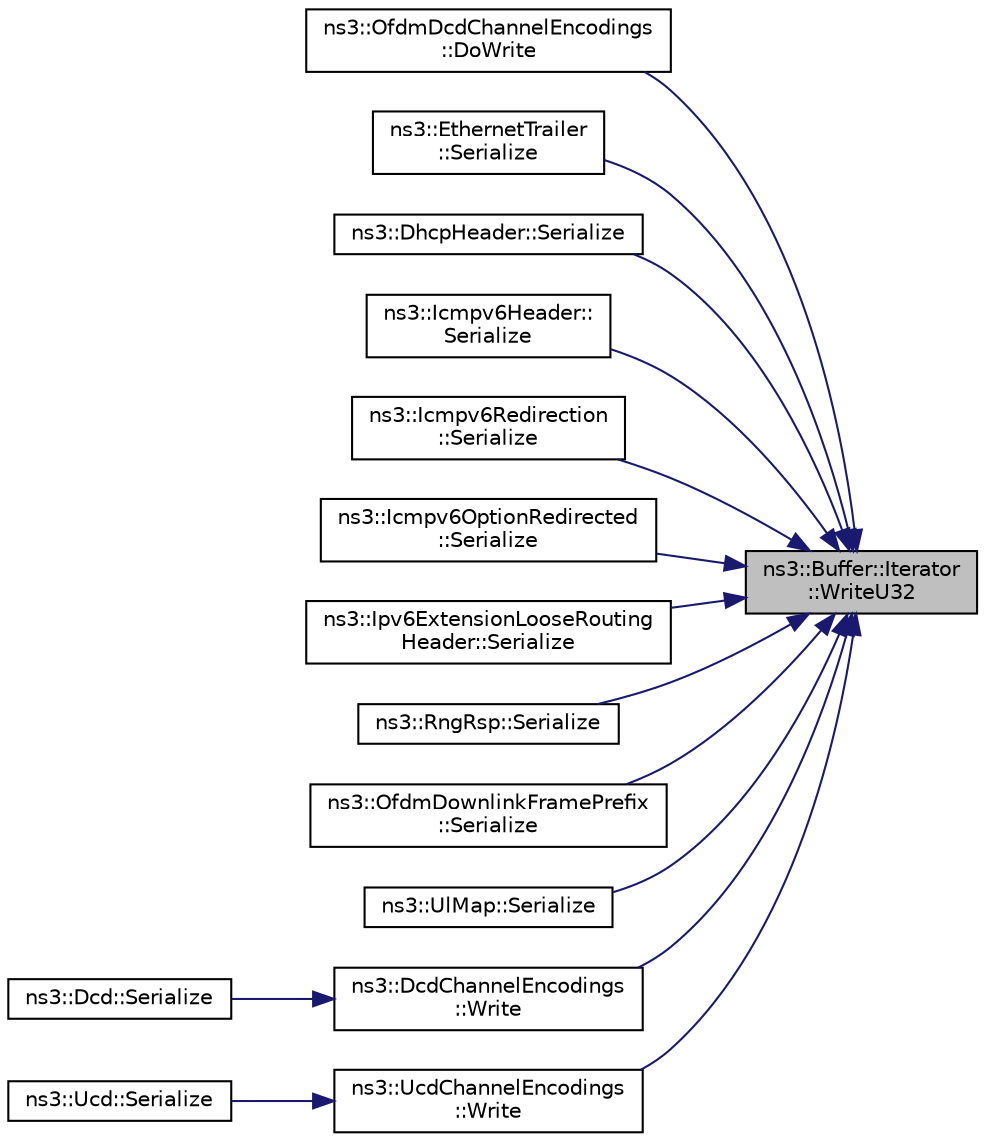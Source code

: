 digraph "ns3::Buffer::Iterator::WriteU32"
{
 // LATEX_PDF_SIZE
  edge [fontname="Helvetica",fontsize="10",labelfontname="Helvetica",labelfontsize="10"];
  node [fontname="Helvetica",fontsize="10",shape=record];
  rankdir="RL";
  Node1 [label="ns3::Buffer::Iterator\l::WriteU32",height=0.2,width=0.4,color="black", fillcolor="grey75", style="filled", fontcolor="black",tooltip=" "];
  Node1 -> Node2 [dir="back",color="midnightblue",fontsize="10",style="solid",fontname="Helvetica"];
  Node2 [label="ns3::OfdmDcdChannelEncodings\l::DoWrite",height=0.2,width=0.4,color="black", fillcolor="white", style="filled",URL="$classns3_1_1_ofdm_dcd_channel_encodings.html#a0996f8fe7e4b979594b12a03d996fc8c",tooltip="Write item."];
  Node1 -> Node3 [dir="back",color="midnightblue",fontsize="10",style="solid",fontname="Helvetica"];
  Node3 [label="ns3::EthernetTrailer\l::Serialize",height=0.2,width=0.4,color="black", fillcolor="white", style="filled",URL="$classns3_1_1_ethernet_trailer.html#a57340a97acdb7eacc049278b7a7babab",tooltip=" "];
  Node1 -> Node4 [dir="back",color="midnightblue",fontsize="10",style="solid",fontname="Helvetica"];
  Node4 [label="ns3::DhcpHeader::Serialize",height=0.2,width=0.4,color="black", fillcolor="white", style="filled",URL="$classns3_1_1_dhcp_header.html#a51f751c68e6cb356fa731e7c61adf975",tooltip=" "];
  Node1 -> Node5 [dir="back",color="midnightblue",fontsize="10",style="solid",fontname="Helvetica"];
  Node5 [label="ns3::Icmpv6Header::\lSerialize",height=0.2,width=0.4,color="black", fillcolor="white", style="filled",URL="$classns3_1_1_icmpv6_header.html#a54f5a2d4fff941aa4d5ebf0ec763ff75",tooltip="Serialize the packet."];
  Node1 -> Node6 [dir="back",color="midnightblue",fontsize="10",style="solid",fontname="Helvetica"];
  Node6 [label="ns3::Icmpv6Redirection\l::Serialize",height=0.2,width=0.4,color="black", fillcolor="white", style="filled",URL="$classns3_1_1_icmpv6_redirection.html#a28c9d2bdfe60df3740a03a0f929f6390",tooltip="Serialize the packet."];
  Node1 -> Node7 [dir="back",color="midnightblue",fontsize="10",style="solid",fontname="Helvetica"];
  Node7 [label="ns3::Icmpv6OptionRedirected\l::Serialize",height=0.2,width=0.4,color="black", fillcolor="white", style="filled",URL="$classns3_1_1_icmpv6_option_redirected.html#aba3082cf4343e976eeabe018a5c6e39d",tooltip="Serialize the packet."];
  Node1 -> Node8 [dir="back",color="midnightblue",fontsize="10",style="solid",fontname="Helvetica"];
  Node8 [label="ns3::Ipv6ExtensionLooseRouting\lHeader::Serialize",height=0.2,width=0.4,color="black", fillcolor="white", style="filled",URL="$classns3_1_1_ipv6_extension_loose_routing_header.html#ac606b34c3bf90620f44022fd491b36e2",tooltip="Serialize the packet."];
  Node1 -> Node9 [dir="back",color="midnightblue",fontsize="10",style="solid",fontname="Helvetica"];
  Node9 [label="ns3::RngRsp::Serialize",height=0.2,width=0.4,color="black", fillcolor="white", style="filled",URL="$classns3_1_1_rng_rsp.html#a004f6659f919f80f99e09df6756cb04c",tooltip=" "];
  Node1 -> Node10 [dir="back",color="midnightblue",fontsize="10",style="solid",fontname="Helvetica"];
  Node10 [label="ns3::OfdmDownlinkFramePrefix\l::Serialize",height=0.2,width=0.4,color="black", fillcolor="white", style="filled",URL="$classns3_1_1_ofdm_downlink_frame_prefix.html#a2be69c66aec024d70c5fb035d932132b",tooltip=" "];
  Node1 -> Node11 [dir="back",color="midnightblue",fontsize="10",style="solid",fontname="Helvetica"];
  Node11 [label="ns3::UlMap::Serialize",height=0.2,width=0.4,color="black", fillcolor="white", style="filled",URL="$classns3_1_1_ul_map.html#af26cb8cf55fe027ab519a5ccbd49400d",tooltip=" "];
  Node1 -> Node12 [dir="back",color="midnightblue",fontsize="10",style="solid",fontname="Helvetica"];
  Node12 [label="ns3::DcdChannelEncodings\l::Write",height=0.2,width=0.4,color="black", fillcolor="white", style="filled",URL="$classns3_1_1_dcd_channel_encodings.html#a737d32860141b260841fdd06bd5759e5",tooltip="Write item."];
  Node12 -> Node13 [dir="back",color="midnightblue",fontsize="10",style="solid",fontname="Helvetica"];
  Node13 [label="ns3::Dcd::Serialize",height=0.2,width=0.4,color="black", fillcolor="white", style="filled",URL="$classns3_1_1_dcd.html#a7b1c9a94a6a4a344f9da7288e4129400",tooltip=" "];
  Node1 -> Node14 [dir="back",color="midnightblue",fontsize="10",style="solid",fontname="Helvetica"];
  Node14 [label="ns3::UcdChannelEncodings\l::Write",height=0.2,width=0.4,color="black", fillcolor="white", style="filled",URL="$classns3_1_1_ucd_channel_encodings.html#a293d8abef2fd8982d53a615decdc3ffc",tooltip="Write item."];
  Node14 -> Node15 [dir="back",color="midnightblue",fontsize="10",style="solid",fontname="Helvetica"];
  Node15 [label="ns3::Ucd::Serialize",height=0.2,width=0.4,color="black", fillcolor="white", style="filled",URL="$classns3_1_1_ucd.html#a94822bd4528f8fbb133460d726e808cb",tooltip=" "];
}
